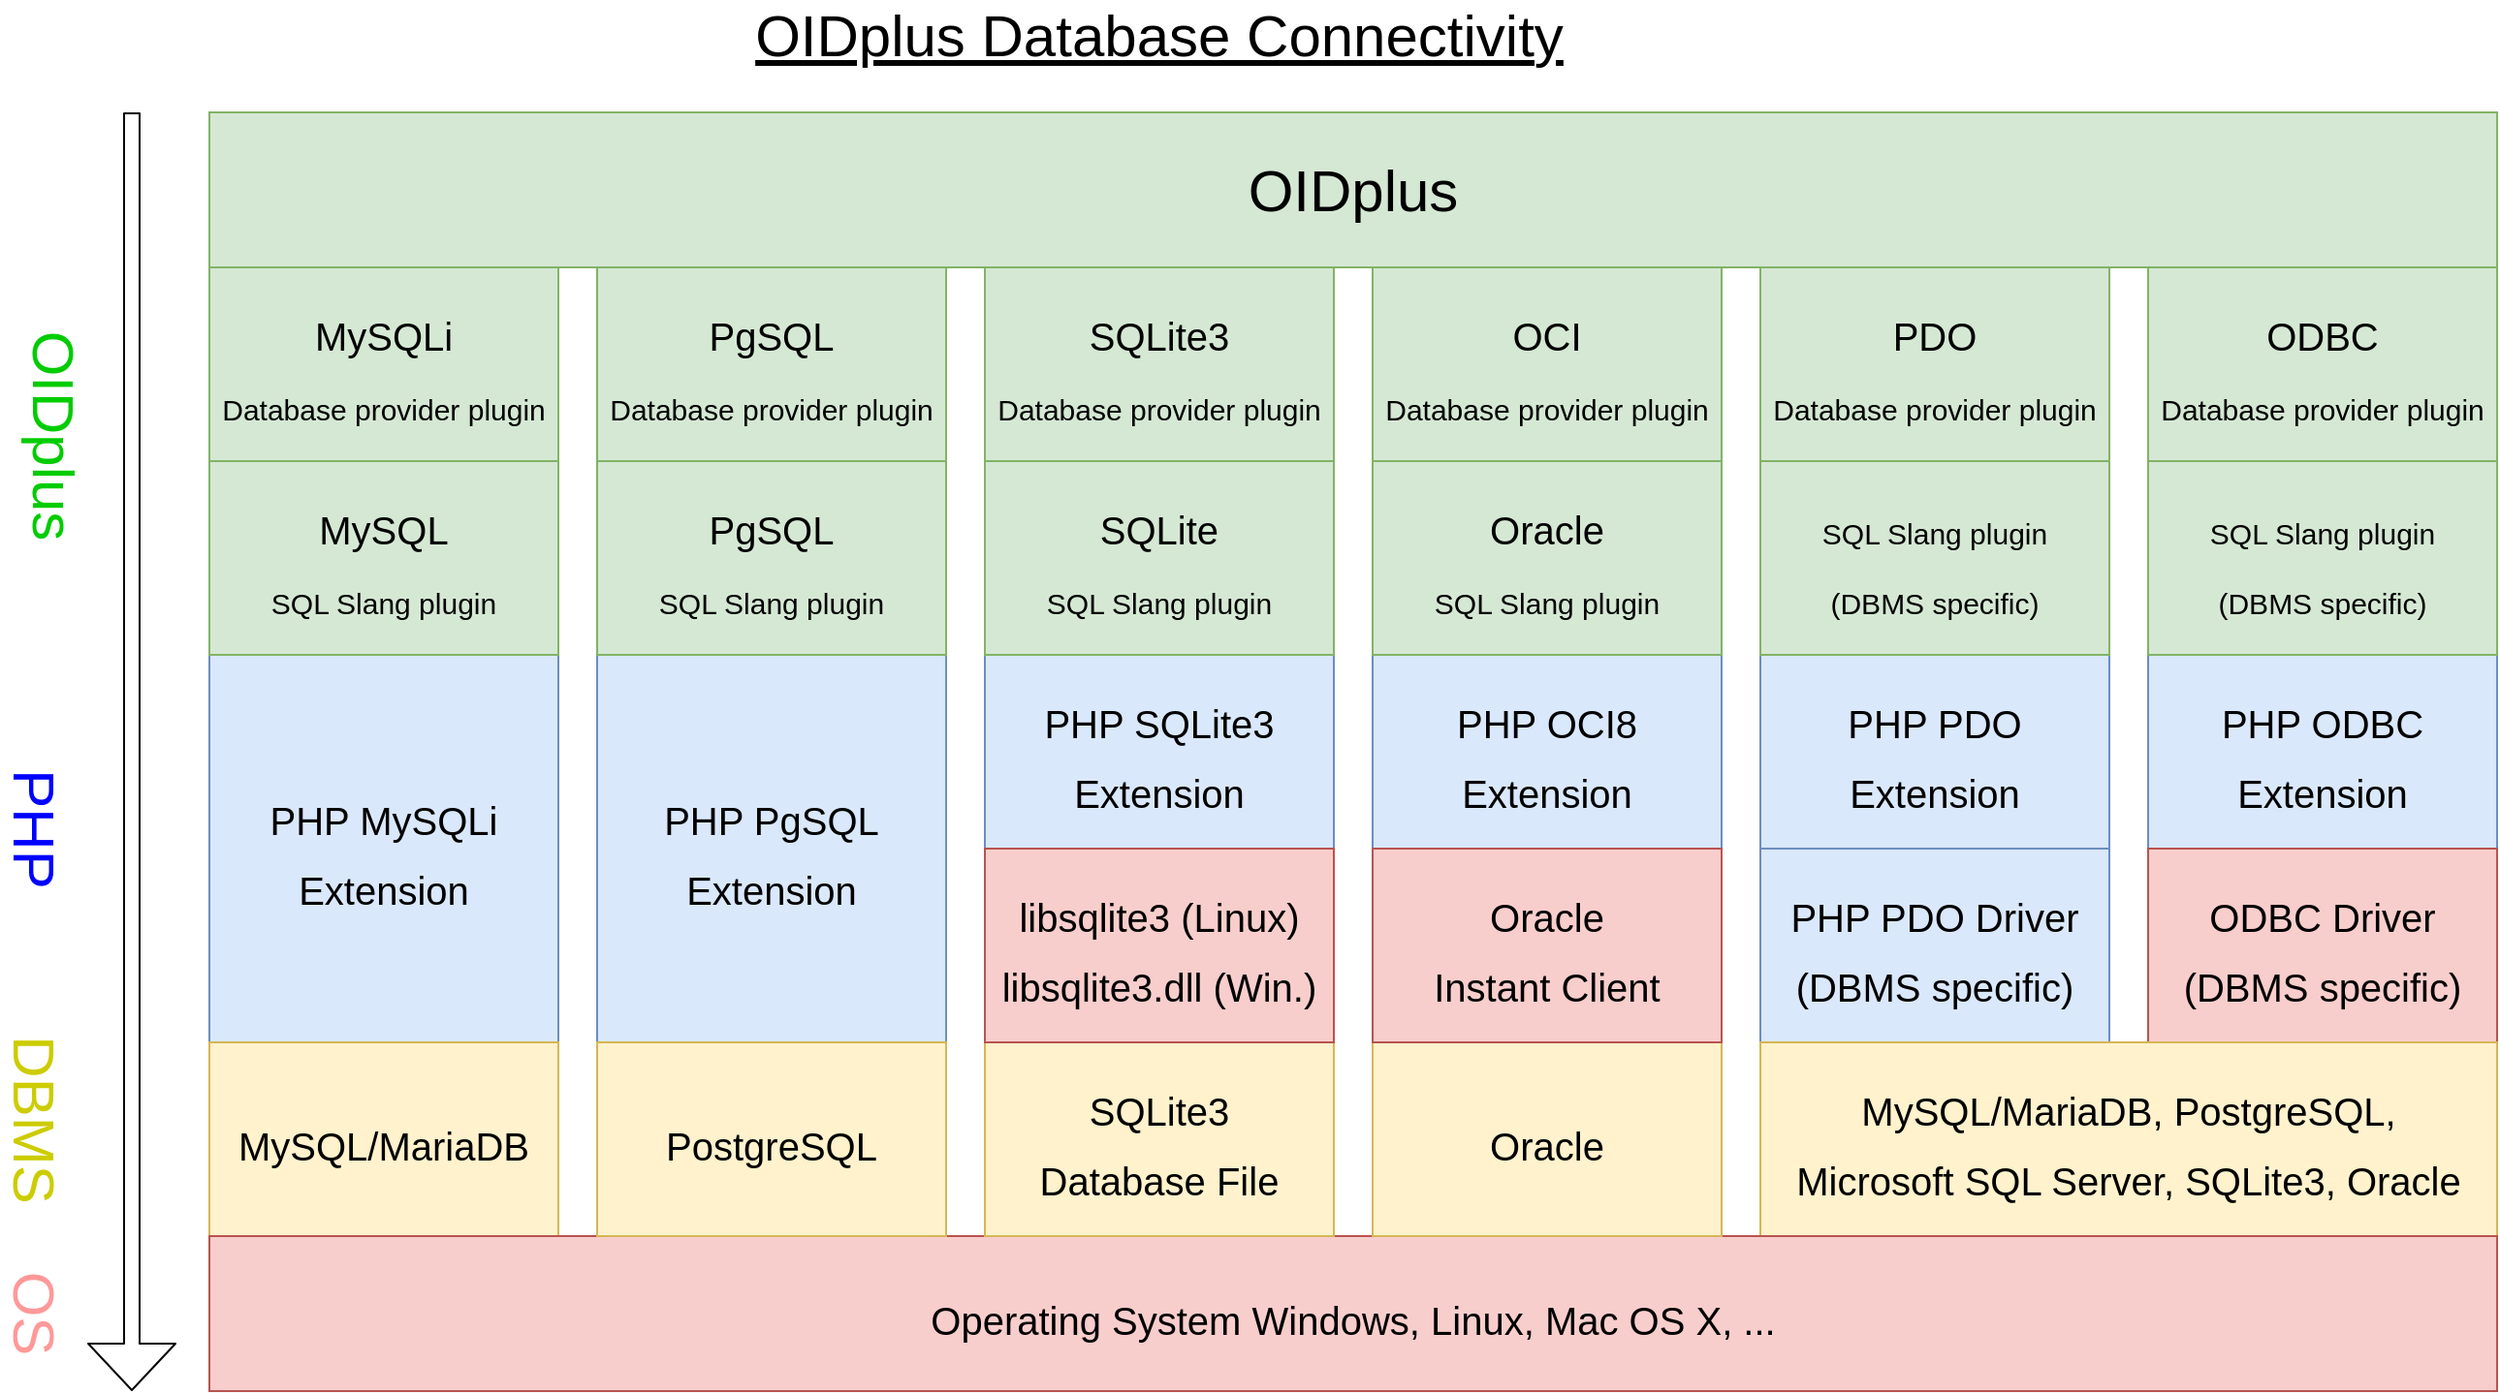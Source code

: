 <mxfile version="17.1.3" type="device"><diagram id="-CuTGTWnEKNFAuos6sQm" name="Page-1"><mxGraphModel dx="1422" dy="705" grid="1" gridSize="10" guides="1" tooltips="1" connect="1" arrows="1" fold="1" page="1" pageScale="1" pageWidth="827" pageHeight="1169" math="0" shadow="0"><root><mxCell id="0"/><mxCell id="1" parent="0"/><mxCell id="rkxFK2iF5i7AjHGrBCSy-1" value="OIDplus" style="rounded=0;whiteSpace=wrap;html=1;fontSize=30;fillColor=#d5e8d4;strokeColor=#82b366;shadow=0;" parent="1" vertex="1"><mxGeometry x="170" y="130" width="1180" height="80" as="geometry"/></mxCell><mxCell id="rkxFK2iF5i7AjHGrBCSy-2" value="&lt;font&gt;&lt;span style=&quot;font-size: 20px&quot;&gt;MySQLi&lt;/span&gt;&lt;br&gt;&lt;font style=&quot;font-size: 15px&quot;&gt;Database provider plugin&lt;/font&gt;&lt;/font&gt;" style="rounded=0;whiteSpace=wrap;html=1;fontSize=30;fillColor=#d5e8d4;strokeColor=#82b366;shadow=0;" parent="1" vertex="1"><mxGeometry x="170" y="210" width="180" height="100" as="geometry"/></mxCell><mxCell id="rkxFK2iF5i7AjHGrBCSy-7" value="&lt;font style=&quot;font-size: 20px&quot;&gt;PDO&lt;br&gt;&lt;span style=&quot;font-size: 15px&quot;&gt;Database provider plugin&lt;/span&gt;&lt;br&gt;&lt;/font&gt;" style="rounded=0;whiteSpace=wrap;html=1;fontSize=30;fillColor=#d5e8d4;strokeColor=#82b366;shadow=0;" parent="1" vertex="1"><mxGeometry x="970" y="210" width="180" height="100" as="geometry"/></mxCell><mxCell id="rkxFK2iF5i7AjHGrBCSy-8" value="&lt;font style=&quot;font-size: 20px&quot;&gt;ODBC&lt;br&gt;&lt;span style=&quot;font-size: 15px&quot;&gt;Database provider plugin&lt;/span&gt;&lt;br&gt;&lt;/font&gt;" style="rounded=0;whiteSpace=wrap;html=1;fontSize=30;fillColor=#d5e8d4;strokeColor=#82b366;shadow=0;" parent="1" vertex="1"><mxGeometry x="1170" y="210" width="180" height="100" as="geometry"/></mxCell><mxCell id="rkxFK2iF5i7AjHGrBCSy-9" value="&lt;span style=&quot;font-size: 20px&quot;&gt;PHP MySQLi&lt;br&gt;Extension&lt;/span&gt;" style="rounded=0;whiteSpace=wrap;html=1;fontSize=30;fillColor=#dae8fc;strokeColor=#6c8ebf;shadow=0;" parent="1" vertex="1"><mxGeometry x="170" y="410" width="180" height="200" as="geometry"/></mxCell><mxCell id="rkxFK2iF5i7AjHGrBCSy-10" value="&lt;span style=&quot;font-size: 20px&quot;&gt;PHP PDO&lt;br&gt;Extension&lt;/span&gt;" style="rounded=0;whiteSpace=wrap;html=1;fontSize=30;fillColor=#dae8fc;strokeColor=#6c8ebf;shadow=0;" parent="1" vertex="1"><mxGeometry x="970" y="410" width="180" height="100" as="geometry"/></mxCell><mxCell id="rkxFK2iF5i7AjHGrBCSy-11" value="&lt;span style=&quot;font-size: 20px&quot;&gt;PHP ODBC&lt;br&gt;Extension&lt;/span&gt;" style="rounded=0;whiteSpace=wrap;html=1;fontSize=30;fillColor=#dae8fc;strokeColor=#6c8ebf;shadow=0;" parent="1" vertex="1"><mxGeometry x="1170" y="410" width="180" height="100" as="geometry"/></mxCell><mxCell id="rkxFK2iF5i7AjHGrBCSy-12" value="&lt;span style=&quot;font-size: 20px&quot;&gt;PHP PDO Driver&lt;br&gt;(DBMS specific)&lt;br&gt;&lt;/span&gt;" style="rounded=0;whiteSpace=wrap;html=1;fontSize=30;fillColor=#dae8fc;strokeColor=#6c8ebf;shadow=0;" parent="1" vertex="1"><mxGeometry x="970" y="510" width="180" height="100" as="geometry"/></mxCell><mxCell id="rkxFK2iF5i7AjHGrBCSy-13" value="&lt;span style=&quot;font-size: 20px&quot;&gt;ODBC Driver&lt;br&gt;&lt;/span&gt;&lt;span style=&quot;font-size: 20px&quot;&gt;(DBMS specific)&lt;/span&gt;&lt;span style=&quot;font-size: 20px&quot;&gt;&lt;br&gt;&lt;/span&gt;" style="rounded=0;whiteSpace=wrap;html=1;fontSize=30;fillColor=#f8cecc;strokeColor=#b85450;shadow=0;" parent="1" vertex="1"><mxGeometry x="1170" y="510" width="180" height="100" as="geometry"/></mxCell><mxCell id="rkxFK2iF5i7AjHGrBCSy-14" value="&lt;span style=&quot;font-size: 20px&quot;&gt;MySQL/MariaDB&lt;/span&gt;" style="rounded=0;whiteSpace=wrap;html=1;fontSize=30;fillColor=#fff2cc;strokeColor=#d6b656;shadow=0;" parent="1" vertex="1"><mxGeometry x="170" y="610" width="180" height="100" as="geometry"/></mxCell><mxCell id="rkxFK2iF5i7AjHGrBCSy-16" value="" style="shape=flexArrow;endArrow=classic;html=1;fontSize=30;endWidth=36;endSize=7.67;width=8;shadow=0;" parent="1" edge="1"><mxGeometry width="50" height="50" relative="1" as="geometry"><mxPoint x="130" y="130" as="sourcePoint"/><mxPoint x="130" y="790" as="targetPoint"/></mxGeometry></mxCell><mxCell id="rkxFK2iF5i7AjHGrBCSy-17" value="OIDplus" style="text;html=1;strokeColor=none;fillColor=none;align=center;verticalAlign=middle;whiteSpace=wrap;rounded=0;fontSize=30;rotation=90;direction=east;fontColor=#00CC00;shadow=0;" parent="1" vertex="1"><mxGeometry x="70" y="287" width="40" height="20" as="geometry"/></mxCell><mxCell id="rkxFK2iF5i7AjHGrBCSy-19" value="DBMS" style="text;html=1;strokeColor=none;fillColor=none;align=center;verticalAlign=middle;whiteSpace=wrap;rounded=0;fontSize=30;rotation=90;direction=east;fontColor=#CCCC00;shadow=0;" parent="1" vertex="1"><mxGeometry x="30" y="640" width="100" height="20" as="geometry"/></mxCell><mxCell id="rkxFK2iF5i7AjHGrBCSy-20" value="PHP" style="text;html=1;strokeColor=none;fillColor=none;align=center;verticalAlign=middle;whiteSpace=wrap;rounded=0;fontSize=30;rotation=90;direction=east;fontColor=#0000FF;shadow=0;" parent="1" vertex="1"><mxGeometry x="60" y="490" width="40" height="20" as="geometry"/></mxCell><mxCell id="rkxFK2iF5i7AjHGrBCSy-22" value="OIDplus Database Connectivity" style="text;html=1;strokeColor=none;fillColor=none;align=center;verticalAlign=middle;whiteSpace=wrap;rounded=0;fontSize=30;fontStyle=4;shadow=0;" parent="1" vertex="1"><mxGeometry x="180" y="80" width="960" height="20" as="geometry"/></mxCell><mxCell id="aevjvMxUrnnEDrcyBwDK-1" value="&lt;span style=&quot;font-size: 20px&quot;&gt;MySQL/MariaDB, PostgreSQL,&lt;br&gt;Microsoft SQL Server, SQLite3, Oracle&lt;/span&gt;" style="rounded=0;whiteSpace=wrap;html=1;fontSize=30;fillColor=#fff2cc;strokeColor=#d6b656;shadow=0;" parent="1" vertex="1"><mxGeometry x="970" y="610" width="380" height="100" as="geometry"/></mxCell><mxCell id="ppWasWMKm3SrtxTAx-Xf-1" value="&lt;span style=&quot;font-size: 20px&quot;&gt;Operating System Windows, Linux, Mac OS X, ...&lt;br&gt;&lt;/span&gt;" style="rounded=0;whiteSpace=wrap;html=1;fontSize=30;fillColor=#f8cecc;strokeColor=#b85450;shadow=0;" parent="1" vertex="1"><mxGeometry x="170" y="710" width="1180" height="80" as="geometry"/></mxCell><mxCell id="ppWasWMKm3SrtxTAx-Xf-2" value="OS" style="text;html=1;strokeColor=none;fillColor=none;align=center;verticalAlign=middle;whiteSpace=wrap;rounded=0;fontSize=30;rotation=90;direction=east;fontColor=#FF9999;shadow=0;" parent="1" vertex="1"><mxGeometry x="45" y="740" width="70" height="20" as="geometry"/></mxCell><mxCell id="ppWasWMKm3SrtxTAx-Xf-5" value="&lt;font style=&quot;font-size: 20px&quot;&gt;PgSQL&lt;br&gt;&lt;span style=&quot;font-size: 15px&quot;&gt;Database provider plugin&lt;/span&gt;&lt;br&gt;&lt;/font&gt;" style="rounded=0;whiteSpace=wrap;html=1;fontSize=30;fillColor=#d5e8d4;strokeColor=#82b366;shadow=0;" parent="1" vertex="1"><mxGeometry x="370" y="210" width="180" height="100" as="geometry"/></mxCell><mxCell id="ppWasWMKm3SrtxTAx-Xf-6" value="&lt;span style=&quot;font-size: 20px&quot;&gt;PHP PgSQL&lt;br&gt;Extension&lt;/span&gt;" style="rounded=0;whiteSpace=wrap;html=1;fontSize=30;fillColor=#dae8fc;strokeColor=#6c8ebf;shadow=0;" parent="1" vertex="1"><mxGeometry x="370" y="410" width="180" height="200" as="geometry"/></mxCell><mxCell id="ppWasWMKm3SrtxTAx-Xf-7" value="&lt;span style=&quot;font-size: 20px&quot;&gt;PostgreSQL&lt;/span&gt;" style="rounded=0;whiteSpace=wrap;html=1;fontSize=30;fillColor=#fff2cc;strokeColor=#d6b656;shadow=0;" parent="1" vertex="1"><mxGeometry x="370" y="610" width="180" height="100" as="geometry"/></mxCell><mxCell id="Vv7ANgLEg7CVrzUhQt1U-1" value="&lt;font style=&quot;font-size: 20px&quot;&gt;SQLite3&lt;br&gt;&lt;span style=&quot;font-size: 15px&quot;&gt;Database provider plugin&lt;/span&gt;&lt;br&gt;&lt;/font&gt;" style="rounded=0;whiteSpace=wrap;html=1;fontSize=30;fillColor=#d5e8d4;strokeColor=#82b366;shadow=0;" parent="1" vertex="1"><mxGeometry x="570" y="210" width="180" height="100" as="geometry"/></mxCell><mxCell id="Vv7ANgLEg7CVrzUhQt1U-2" value="&lt;span style=&quot;font-size: 20px&quot;&gt;PHP SQLite3&lt;br&gt;Extension&lt;/span&gt;" style="rounded=0;whiteSpace=wrap;html=1;fontSize=30;fillColor=#dae8fc;strokeColor=#6c8ebf;shadow=0;" parent="1" vertex="1"><mxGeometry x="570" y="410" width="180" height="100" as="geometry"/></mxCell><mxCell id="Vv7ANgLEg7CVrzUhQt1U-3" value="&lt;span style=&quot;font-size: 20px&quot;&gt;SQLite3&lt;br&gt;Database File&lt;/span&gt;" style="rounded=0;whiteSpace=wrap;html=1;fontSize=30;fillColor=#fff2cc;strokeColor=#d6b656;shadow=0;" parent="1" vertex="1"><mxGeometry x="570" y="610" width="180" height="100" as="geometry"/></mxCell><mxCell id="Vv7ANgLEg7CVrzUhQt1U-4" value="&lt;span style=&quot;font-size: 20px&quot;&gt;libsqlite3 (Linux)&lt;br&gt;libsqlite3.dll (Win.)&lt;br&gt;&lt;/span&gt;" style="rounded=0;whiteSpace=wrap;html=1;fontSize=30;fillColor=#f8cecc;strokeColor=#b85450;shadow=0;" parent="1" vertex="1"><mxGeometry x="570" y="510" width="180" height="100" as="geometry"/></mxCell><mxCell id="InTzqCeOYvt8oBhlNlMZ-1" value="&lt;font style=&quot;font-size: 20px&quot;&gt;MySQL&lt;br&gt;&lt;span style=&quot;font-size: 15px&quot;&gt;SQL Slang plugin&lt;/span&gt;&lt;br&gt;&lt;/font&gt;" style="rounded=0;whiteSpace=wrap;html=1;fontSize=30;fillColor=#d5e8d4;strokeColor=#82b366;shadow=0;" parent="1" vertex="1"><mxGeometry x="170" y="310" width="180" height="100" as="geometry"/></mxCell><mxCell id="InTzqCeOYvt8oBhlNlMZ-2" value="&lt;font style=&quot;font-size: 20px&quot;&gt;PgSQL&lt;br&gt;&lt;span style=&quot;font-size: 15px&quot;&gt;SQL Slang plugin&lt;/span&gt;&lt;br&gt;&lt;/font&gt;" style="rounded=0;whiteSpace=wrap;html=1;fontSize=30;fillColor=#d5e8d4;strokeColor=#82b366;shadow=0;" parent="1" vertex="1"><mxGeometry x="370" y="310" width="180" height="100" as="geometry"/></mxCell><mxCell id="InTzqCeOYvt8oBhlNlMZ-3" value="&lt;font style=&quot;font-size: 20px&quot;&gt;SQLite&lt;br&gt;&lt;span style=&quot;font-size: 15px&quot;&gt;SQL Slang plugin&lt;/span&gt;&lt;br&gt;&lt;/font&gt;" style="rounded=0;whiteSpace=wrap;html=1;fontSize=30;fillColor=#d5e8d4;strokeColor=#82b366;shadow=0;" parent="1" vertex="1"><mxGeometry x="570" y="310" width="180" height="100" as="geometry"/></mxCell><mxCell id="InTzqCeOYvt8oBhlNlMZ-4" value="&lt;font style=&quot;font-size: 20px&quot;&gt;&lt;span style=&quot;font-size: 15px&quot;&gt;SQL Slang plugin&lt;br&gt;(DBMS specific)&lt;/span&gt;&lt;br&gt;&lt;/font&gt;" style="rounded=0;whiteSpace=wrap;html=1;fontSize=30;fillColor=#d5e8d4;strokeColor=#82b366;shadow=0;" parent="1" vertex="1"><mxGeometry x="970" y="310" width="180" height="100" as="geometry"/></mxCell><mxCell id="InTzqCeOYvt8oBhlNlMZ-5" value="&lt;font style=&quot;font-size: 20px&quot;&gt;&lt;span style=&quot;font-size: 15px&quot;&gt;SQL Slang plugin&lt;br&gt;(DBMS specific)&lt;/span&gt;&lt;br&gt;&lt;/font&gt;" style="rounded=0;whiteSpace=wrap;html=1;fontSize=30;fillColor=#d5e8d4;strokeColor=#82b366;shadow=0;" parent="1" vertex="1"><mxGeometry x="1170" y="310" width="180" height="100" as="geometry"/></mxCell><mxCell id="KJECWvd8K1PhkzWFOMBU-1" value="&lt;font style=&quot;font-size: 20px&quot;&gt;OCI&lt;br&gt;&lt;span style=&quot;font-size: 15px&quot;&gt;Database provider plugin&lt;/span&gt;&lt;br&gt;&lt;/font&gt;" style="rounded=0;whiteSpace=wrap;html=1;fontSize=30;fillColor=#d5e8d4;strokeColor=#82b366;shadow=0;" vertex="1" parent="1"><mxGeometry x="770" y="210" width="180" height="100" as="geometry"/></mxCell><mxCell id="KJECWvd8K1PhkzWFOMBU-2" value="&lt;span style=&quot;font-size: 20px&quot;&gt;PHP OCI8&lt;br&gt;Extension&lt;/span&gt;" style="rounded=0;whiteSpace=wrap;html=1;fontSize=30;fillColor=#dae8fc;strokeColor=#6c8ebf;shadow=0;" vertex="1" parent="1"><mxGeometry x="770" y="410" width="180" height="100" as="geometry"/></mxCell><mxCell id="KJECWvd8K1PhkzWFOMBU-3" value="&lt;span style=&quot;font-size: 20px&quot;&gt;Oracle&lt;/span&gt;" style="rounded=0;whiteSpace=wrap;html=1;fontSize=30;fillColor=#fff2cc;strokeColor=#d6b656;shadow=0;" vertex="1" parent="1"><mxGeometry x="770" y="610" width="180" height="100" as="geometry"/></mxCell><mxCell id="KJECWvd8K1PhkzWFOMBU-4" value="&lt;span style=&quot;font-size: 20px&quot;&gt;Oracle&lt;br&gt;Instant Client&lt;/span&gt;" style="rounded=0;whiteSpace=wrap;html=1;fontSize=30;fillColor=#f8cecc;strokeColor=#b85450;shadow=0;" vertex="1" parent="1"><mxGeometry x="770" y="510" width="180" height="100" as="geometry"/></mxCell><mxCell id="KJECWvd8K1PhkzWFOMBU-5" value="&lt;font style=&quot;font-size: 20px&quot;&gt;Oracle&lt;br&gt;&lt;span style=&quot;font-size: 15px&quot;&gt;SQL Slang plugin&lt;/span&gt;&lt;br&gt;&lt;/font&gt;" style="rounded=0;whiteSpace=wrap;html=1;fontSize=30;fillColor=#d5e8d4;strokeColor=#82b366;shadow=0;" vertex="1" parent="1"><mxGeometry x="770" y="310" width="180" height="100" as="geometry"/></mxCell></root></mxGraphModel></diagram></mxfile>